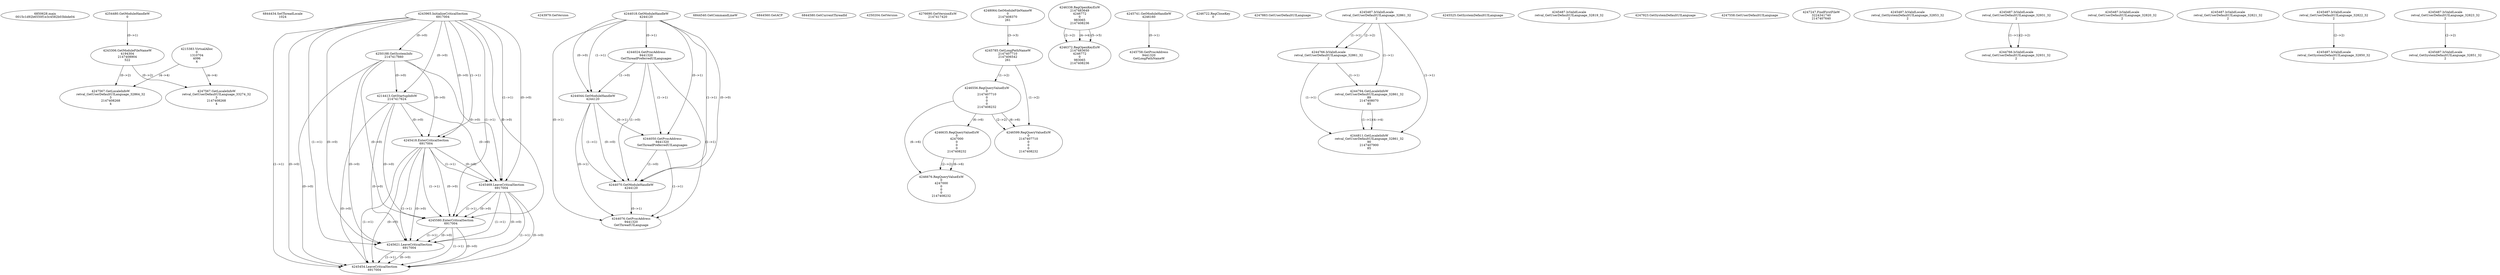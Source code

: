 // Global SCDG with merge call
digraph {
	0 [label="6850628.main
0015c1d92b6550f1e3c4582b03bbde04"]
	1 [label="4254480.GetModuleHandleW
0"]
	2 [label="6844434.SetThreadLocale
1024"]
	3 [label="4243965.InitializeCriticalSection
6917004"]
	4 [label="4243979.GetVersion
"]
	5 [label="4244018.GetModuleHandleW
4244120"]
	6 [label="4244024.GetProcAddress
9441320
GetThreadPreferredUILanguages"]
	5 -> 6 [label="(0-->1)"]
	7 [label="4244044.GetModuleHandleW
4244120"]
	5 -> 7 [label="(1-->1)"]
	5 -> 7 [label="(0-->0)"]
	6 -> 7 [label="(1-->0)"]
	8 [label="4244050.GetProcAddress
9441320
SetThreadPreferredUILanguages"]
	5 -> 8 [label="(0-->1)"]
	6 -> 8 [label="(1-->1)"]
	7 -> 8 [label="(0-->1)"]
	9 [label="4244070.GetModuleHandleW
4244120"]
	5 -> 9 [label="(1-->1)"]
	7 -> 9 [label="(1-->1)"]
	5 -> 9 [label="(0-->0)"]
	6 -> 9 [label="(1-->0)"]
	7 -> 9 [label="(0-->0)"]
	8 -> 9 [label="(1-->0)"]
	10 [label="4244076.GetProcAddress
9441320
GetThreadUILanguage"]
	5 -> 10 [label="(0-->1)"]
	6 -> 10 [label="(1-->1)"]
	7 -> 10 [label="(0-->1)"]
	8 -> 10 [label="(1-->1)"]
	9 -> 10 [label="(0-->1)"]
	11 [label="4250188.GetSystemInfo
2147417660"]
	3 -> 11 [label="(0-->0)"]
	12 [label="6844540.GetCommandLineW
"]
	13 [label="4214413.GetStartupInfoW
2147417624"]
	3 -> 13 [label="(0-->0)"]
	11 -> 13 [label="(0-->0)"]
	14 [label="6844560.GetACP
"]
	15 [label="6844580.GetCurrentThreadId
"]
	16 [label="4250204.GetVersion
"]
	17 [label="4276690.GetVersionExW
2147417420"]
	18 [label="4243306.GetModuleFileNameW
4194304
2147408904
522"]
	1 -> 18 [label="(0-->1)"]
	19 [label="4248064.GetModuleFileNameW
0
2147408370
261"]
	20 [label="4215383.VirtualAlloc
0
1310704
4096
4"]
	21 [label="4246338.RegOpenKeyExW
2147483649
4246772
0
983065
2147408236"]
	22 [label="4246372.RegOpenKeyExW
2147483650
4246772
0
983065
2147408236"]
	21 -> 22 [label="(2-->2)"]
	21 -> 22 [label="(4-->4)"]
	21 -> 22 [label="(5-->5)"]
	23 [label="4245741.GetModuleHandleW
4246160"]
	24 [label="4245758.GetProcAddress
9441320
GetLongPathNameW"]
	23 -> 24 [label="(0-->1)"]
	25 [label="4245785.GetLongPathNameW
2147407710
2147406542
261"]
	19 -> 25 [label="(3-->3)"]
	26 [label="4246556.RegQueryValueExW
0
2147407710
0
0
0
2147408232"]
	25 -> 26 [label="(1-->2)"]
	27 [label="4246635.RegQueryValueExW
0
4247000
0
0
0
2147408232"]
	26 -> 27 [label="(6-->6)"]
	28 [label="4246722.RegCloseKey
0"]
	29 [label="4247883.GetUserDefaultUILanguage
"]
	30 [label="4245418.EnterCriticalSection
6917004"]
	3 -> 30 [label="(1-->1)"]
	3 -> 30 [label="(0-->0)"]
	11 -> 30 [label="(0-->0)"]
	13 -> 30 [label="(0-->0)"]
	31 [label="4245469.LeaveCriticalSection
6917004"]
	3 -> 31 [label="(1-->1)"]
	30 -> 31 [label="(1-->1)"]
	3 -> 31 [label="(0-->0)"]
	11 -> 31 [label="(0-->0)"]
	13 -> 31 [label="(0-->0)"]
	30 -> 31 [label="(0-->0)"]
	32 [label="4245487.IsValidLocale
retval_GetUserDefaultUILanguage_32861_32
2"]
	33 [label="4244766.IsValidLocale
retval_GetUserDefaultUILanguage_32861_32
2"]
	32 -> 33 [label="(1-->1)"]
	32 -> 33 [label="(2-->2)"]
	34 [label="4244794.GetLocaleInfoW
retval_GetUserDefaultUILanguage_32861_32
89
2147408070
85"]
	32 -> 34 [label="(1-->1)"]
	33 -> 34 [label="(1-->1)"]
	35 [label="4244811.GetLocaleInfoW
retval_GetUserDefaultUILanguage_32861_32
90
2147407900
85"]
	32 -> 35 [label="(1-->1)"]
	33 -> 35 [label="(1-->1)"]
	34 -> 35 [label="(1-->1)"]
	34 -> 35 [label="(4-->4)"]
	36 [label="4245525.GetSystemDefaultUILanguage
"]
	37 [label="4245580.EnterCriticalSection
6917004"]
	3 -> 37 [label="(1-->1)"]
	30 -> 37 [label="(1-->1)"]
	31 -> 37 [label="(1-->1)"]
	3 -> 37 [label="(0-->0)"]
	11 -> 37 [label="(0-->0)"]
	13 -> 37 [label="(0-->0)"]
	30 -> 37 [label="(0-->0)"]
	31 -> 37 [label="(0-->0)"]
	38 [label="4245621.LeaveCriticalSection
6917004"]
	3 -> 38 [label="(1-->1)"]
	30 -> 38 [label="(1-->1)"]
	31 -> 38 [label="(1-->1)"]
	37 -> 38 [label="(1-->1)"]
	3 -> 38 [label="(0-->0)"]
	11 -> 38 [label="(0-->0)"]
	13 -> 38 [label="(0-->0)"]
	30 -> 38 [label="(0-->0)"]
	31 -> 38 [label="(0-->0)"]
	37 -> 38 [label="(0-->0)"]
	39 [label="4246599.RegQueryValueExW
0
2147407710
0
0
0
2147408232"]
	25 -> 39 [label="(1-->2)"]
	26 -> 39 [label="(2-->2)"]
	26 -> 39 [label="(6-->6)"]
	40 [label="4245487.IsValidLocale
retval_GetUserDefaultUILanguage_32819_32
2"]
	41 [label="4247923.GetSystemDefaultUILanguage
"]
	42 [label="4245454.LeaveCriticalSection
6917004"]
	3 -> 42 [label="(1-->1)"]
	30 -> 42 [label="(1-->1)"]
	31 -> 42 [label="(1-->1)"]
	37 -> 42 [label="(1-->1)"]
	38 -> 42 [label="(1-->1)"]
	3 -> 42 [label="(0-->0)"]
	11 -> 42 [label="(0-->0)"]
	13 -> 42 [label="(0-->0)"]
	30 -> 42 [label="(0-->0)"]
	31 -> 42 [label="(0-->0)"]
	37 -> 42 [label="(0-->0)"]
	38 -> 42 [label="(0-->0)"]
	43 [label="4247558.GetUserDefaultUILanguage
"]
	44 [label="4247567.GetLocaleInfoW
retval_GetUserDefaultUILanguage_32864_32
3
2147408268
4"]
	18 -> 44 [label="(0-->2)"]
	20 -> 44 [label="(4-->4)"]
	45 [label="4247247.FindFirstFileW
3224341740
2147407640"]
	46 [label="4245487.IsValidLocale
retval_GetSystemDefaultUILanguage_32853_32
2"]
	47 [label="4247567.GetLocaleInfoW
retval_GetUserDefaultUILanguage_33274_32
3
2147408268
4"]
	18 -> 47 [label="(0-->2)"]
	20 -> 47 [label="(4-->4)"]
	48 [label="4246676.RegQueryValueExW
0
4247000
0
0
0
2147408232"]
	27 -> 48 [label="(2-->2)"]
	26 -> 48 [label="(6-->6)"]
	27 -> 48 [label="(6-->6)"]
	49 [label="4245487.IsValidLocale
retval_GetUserDefaultUILanguage_32931_32
2"]
	50 [label="4244766.IsValidLocale
retval_GetUserDefaultUILanguage_32931_32
2"]
	49 -> 50 [label="(1-->1)"]
	49 -> 50 [label="(2-->2)"]
	51 [label="4245487.IsValidLocale
retval_GetUserDefaultUILanguage_32820_32
2"]
	52 [label="4245487.IsValidLocale
retval_GetUserDefaultUILanguage_32821_32
2"]
	53 [label="4245487.IsValidLocale
retval_GetUserDefaultUILanguage_32822_32
2"]
	54 [label="4245487.IsValidLocale
retval_GetUserDefaultUILanguage_32823_32
2"]
	55 [label="4245487.IsValidLocale
retval_GetSystemDefaultUILanguage_32851_32
2"]
	54 -> 55 [label="(2-->2)"]
	56 [label="4245487.IsValidLocale
retval_GetSystemDefaultUILanguage_32850_32
2"]
	53 -> 56 [label="(2-->2)"]
}
